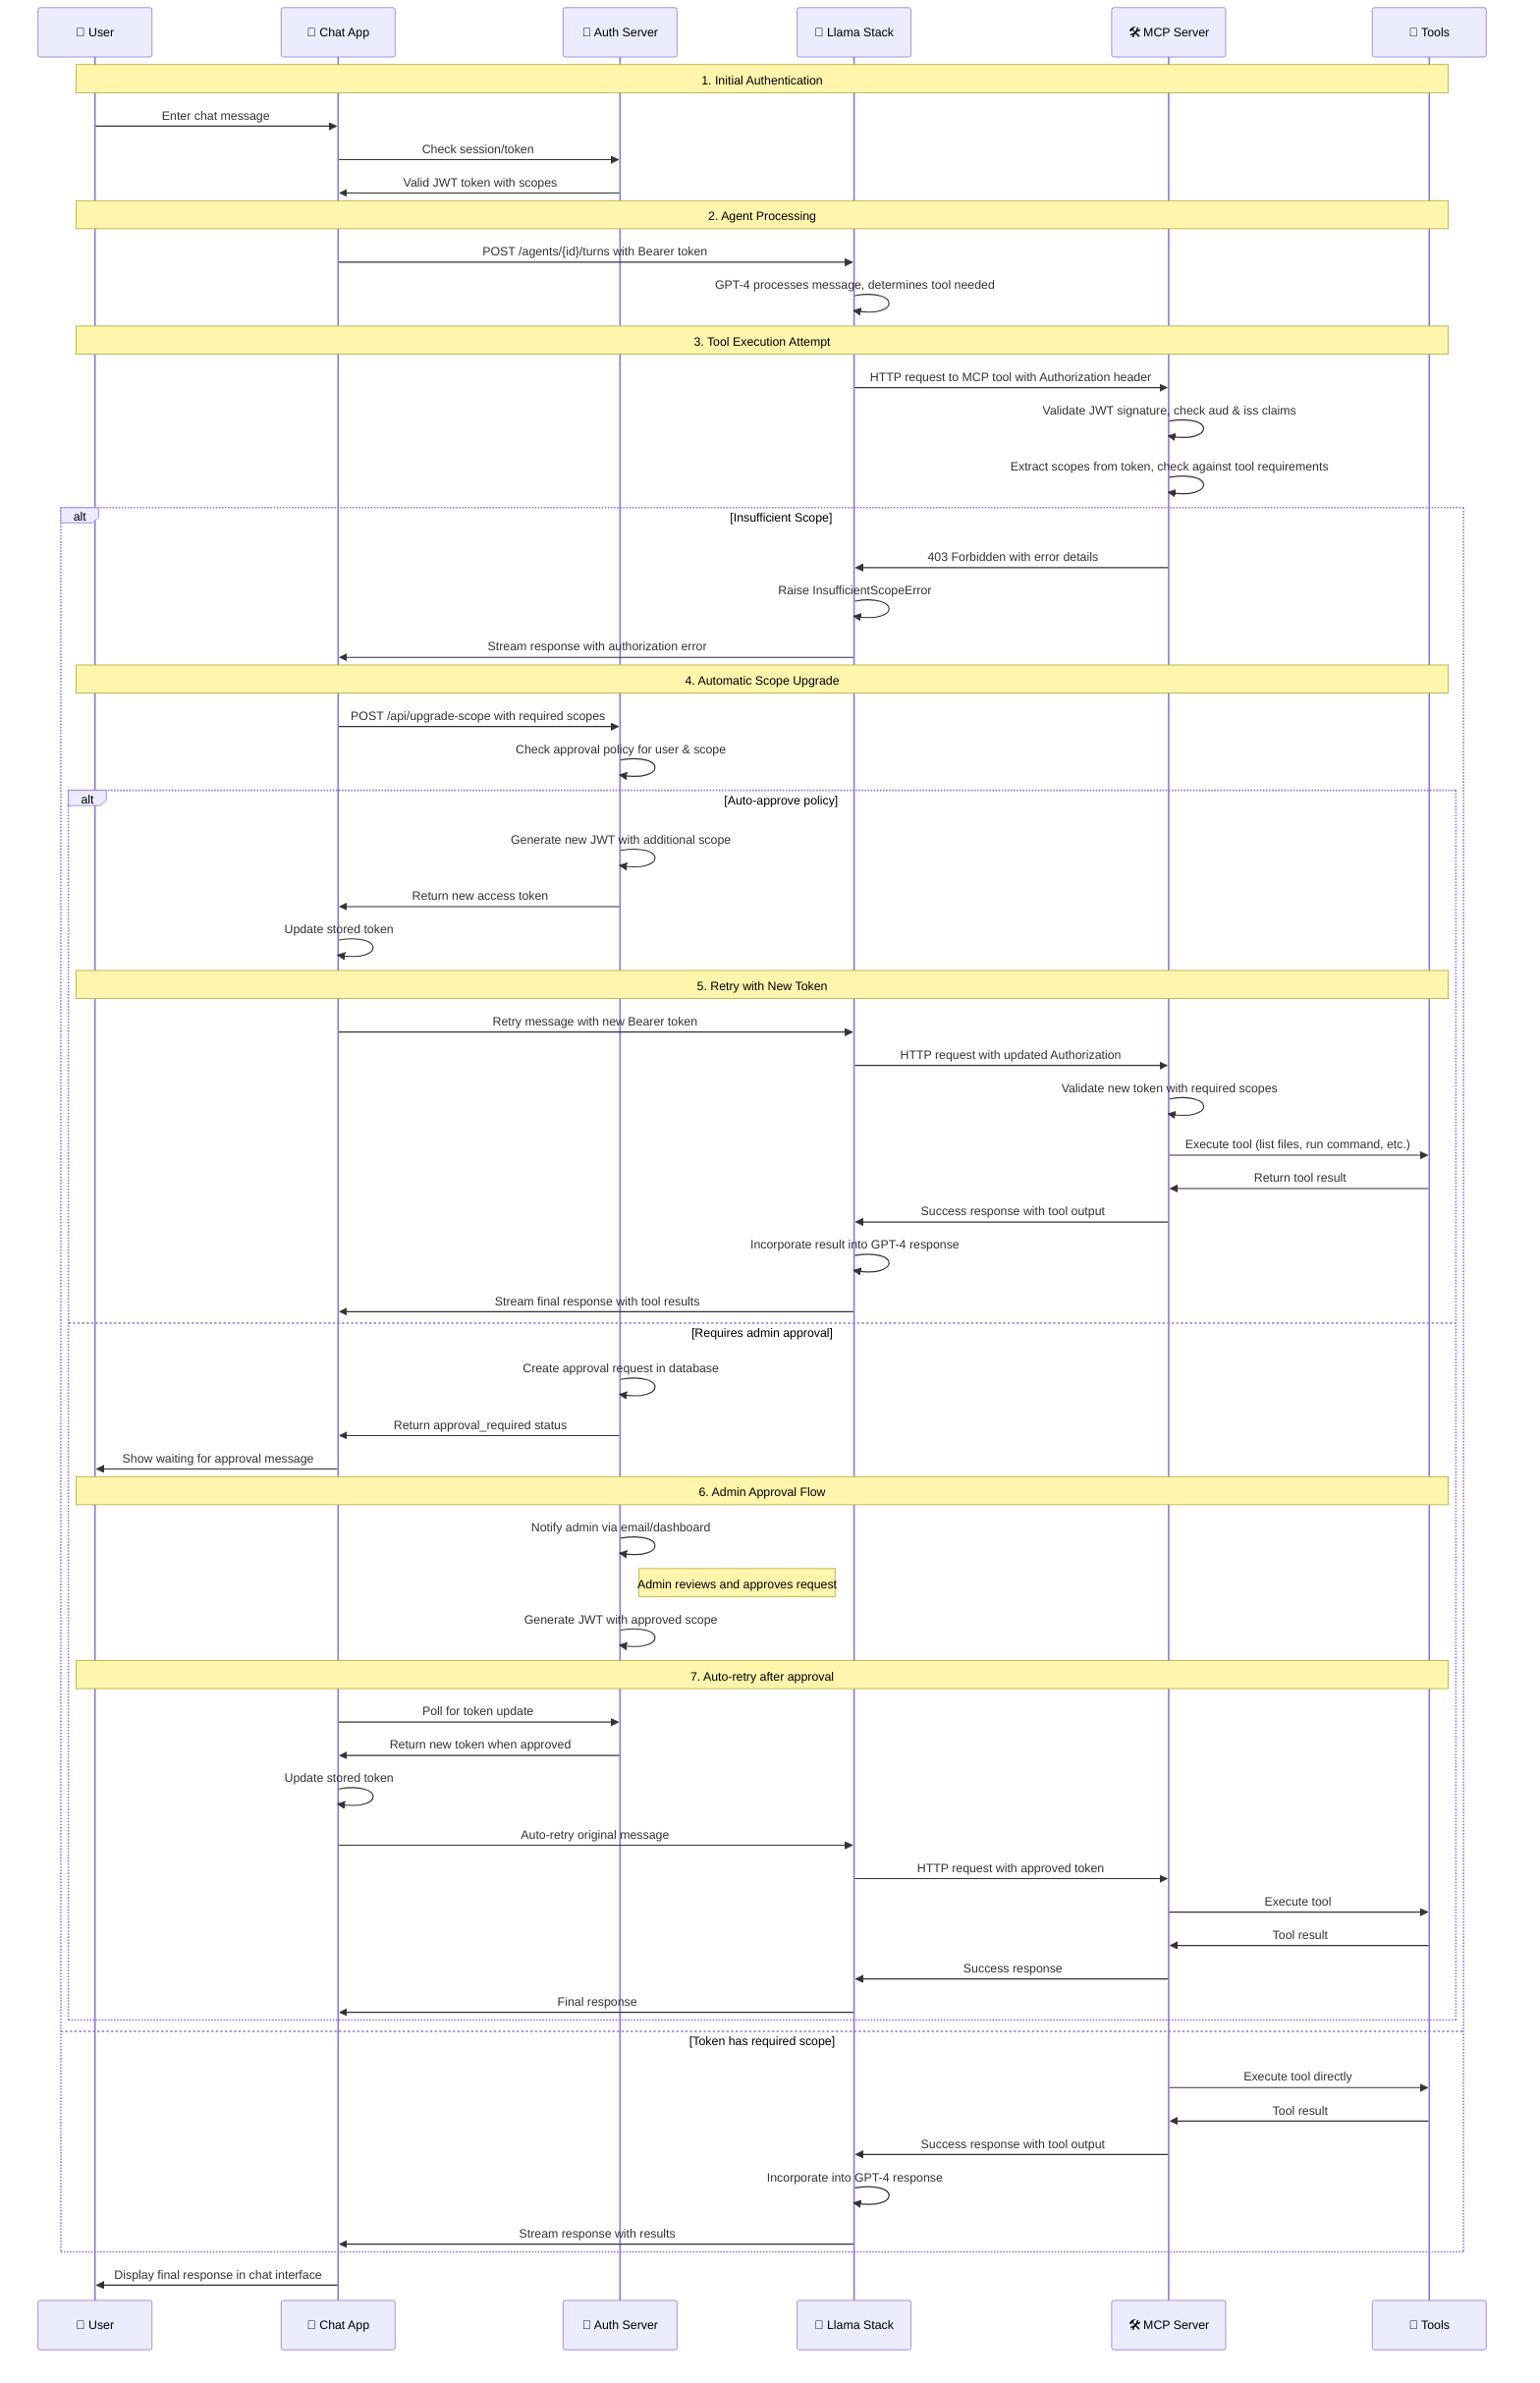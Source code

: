 sequenceDiagram
    participant U as 👤 User
    participant C as 📱 Chat App
    participant A as 🔐 Auth Server
    participant L as 🤖 Llama Stack
    participant M as 🛠️ MCP Server
    participant T as 🔧 Tools
    
    Note over U,T: 1. Initial Authentication
    U->>C: Enter chat message
    C->>A: Check session/token
    A->>C: Valid JWT token with scopes
    
    Note over U,T: 2. Agent Processing
    C->>L: POST /agents/{id}/turns with Bearer token
    L->>L: GPT-4 processes message, determines tool needed
    
    Note over U,T: 3. Tool Execution Attempt
    L->>M: HTTP request to MCP tool with Authorization header
    M->>M: Validate JWT signature, check aud & iss claims
    M->>M: Extract scopes from token, check against tool requirements
    
    alt Insufficient Scope
        M->>L: 403 Forbidden with error details
        L->>L: Raise InsufficientScopeError
        L->>C: Stream response with authorization error
        
        Note over U,T: 4. Automatic Scope Upgrade
        C->>A: POST /api/upgrade-scope with required scopes
        A->>A: Check approval policy for user & scope
        
        alt Auto-approve policy
            A->>A: Generate new JWT with additional scope
            A->>C: Return new access token
            C->>C: Update stored token
            
            Note over U,T: 5. Retry with New Token
            C->>L: Retry message with new Bearer token
            L->>M: HTTP request with updated Authorization
            M->>M: Validate new token with required scopes
            M->>T: Execute tool (list files, run command, etc.)
            T->>M: Return tool result
            M->>L: Success response with tool output
            L->>L: Incorporate result into GPT-4 response
            L->>C: Stream final response with tool results
            
        else Requires admin approval
            A->>A: Create approval request in database
            A->>C: Return approval_required status
            C->>U: Show waiting for approval message
            
            Note over U,T: 6. Admin Approval Flow
            A->>A: Notify admin via email/dashboard
            Note right of A: Admin reviews and approves request
            A->>A: Generate JWT with approved scope
            
            Note over U,T: 7. Auto-retry after approval
            C->>A: Poll for token update
            A->>C: Return new token when approved
            C->>C: Update stored token
            C->>L: Auto-retry original message
            L->>M: HTTP request with approved token
            M->>T: Execute tool
            T->>M: Tool result
            M->>L: Success response
            L->>C: Final response
        end
        
    else Token has required scope
        M->>T: Execute tool directly
        T->>M: Tool result
        M->>L: Success response with tool output
        L->>L: Incorporate into GPT-4 response
        L->>C: Stream response with results
    end
    
    C->>U: Display final response in chat interface